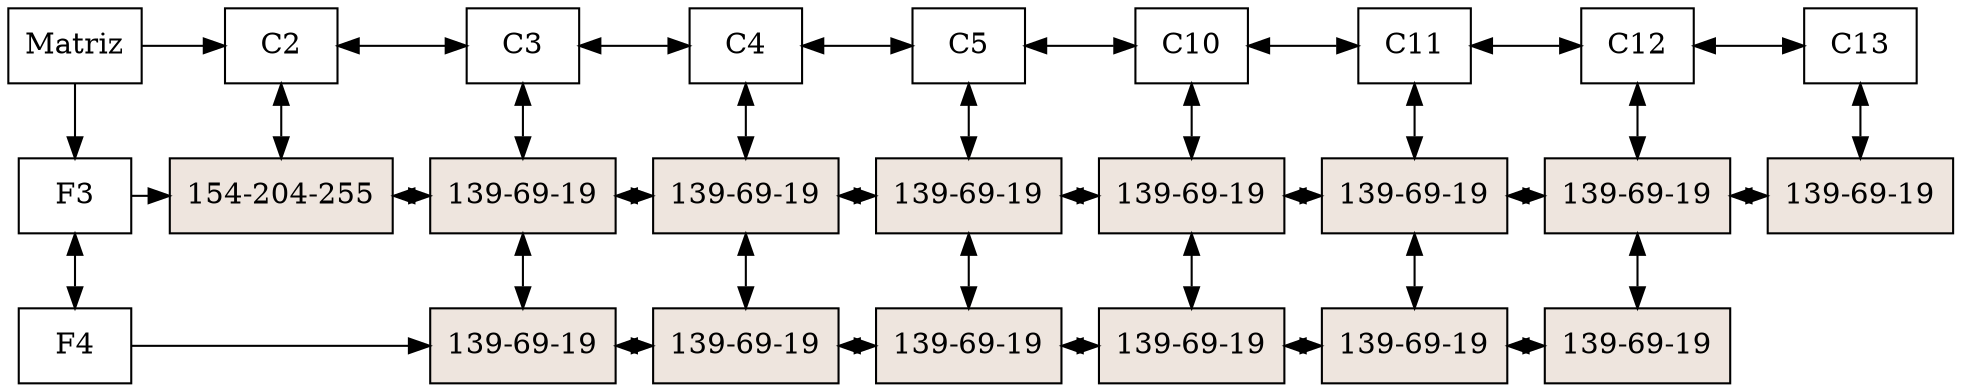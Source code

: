 digraph G{
node [shape = box] 
raiz[label="Matriz"  group=1];
9841784 [label="F3" group = 1]; 
9841848 [label="F4" group = 1]; 
9841784->9841848[dir=both];
9845128 [label="C2" group = 4]; 
9845064 [label="C3" group = 5]; 
9845352 [label="C4" group = 6]; 
9845192 [label="C5" group = 7]; 
9845608 [label="C10" group = 12]; 
9841880 [label="C11" group = 13]; 
9841816 [label="C12" group = 14]; 
9841752 [label="C13" group = 15]; 
9845128->9845064[dir=both];
9845064->9845352[dir=both];
9845352->9845192[dir=both];
9845192->9845608[dir=both];
9845608->9841880[dir=both];
9841880->9841816[dir=both];
9841816->9841752[dir=both];
raiz -> 9841784;
raiz -> 9845128;
{ rank  = same; raiz 9845128; 9845064; 9845352; 9845192; 9845608; 9841880; 9841816; 9841752; }
9826568 [style=filled,fillcolor=seashell2,label= "154-204-255" group = 4 ]; 
9825952 [style=filled,fillcolor=seashell2,label= "139-69-19" group = 5 ]; 
9827184 [style=filled,fillcolor=seashell2,label= "139-69-19" group = 5 ]; 
9826848 [style=filled,fillcolor=seashell2,label= "139-69-19" group = 6 ]; 
9826456 [style=filled,fillcolor=seashell2,label= "139-69-19" group = 6 ]; 
9825672 [style=filled,fillcolor=seashell2,label= "139-69-19" group = 7 ]; 
9825616 [style=filled,fillcolor=seashell2,label= "139-69-19" group = 7 ]; 
9825560 [style=filled,fillcolor=seashell2,label= "139-69-19" group = 12 ]; 
9825504 [style=filled,fillcolor=seashell2,label= "139-69-19" group = 12 ]; 
9825336 [style=filled,fillcolor=seashell2,label= "139-69-19" group = 13 ]; 
9825280 [style=filled,fillcolor=seashell2,label= "139-69-19" group = 13 ]; 
9824832 [style=filled,fillcolor=seashell2,label= "139-69-19" group = 14 ]; 
9824776 [style=filled,fillcolor=seashell2,label= "139-69-19" group = 14 ]; 
9825168 [style=filled,fillcolor=seashell2,label= "139-69-19" group = 15 ]; 
9841784->9826568;
9826568->9825952[dir=both];
9825952->9826848[dir=both];
9826848->9825672[dir=both];
9825672->9825560[dir=both];
9825560->9825336[dir=both];
9825336->9824832[dir=both];
9824832->9825168[dir=both];
{ rank = same; 9841784; 9826568; 9825952; 9826848; 9825672; 9825560; 9825336; 9824832; 9825168; }
9841848->9827184;
9827184->9826456[dir=both];
9826456->9825616[dir=both];
9825616->9825504[dir=both];
9825504->9825280[dir=both];
9825280->9824776[dir=both];
{ rank = same; 9841848; 9827184; 9826456; 9825616; 9825504; 9825280; 9824776; }
9845128->9826568[dir=both];
9845064->9825952[dir=both];
9825952->9827184[dir=both];
9845352->9826848[dir=both];
9826848->9826456[dir=both];
9845192->9825672[dir=both];
9825672->9825616[dir=both];
9845608->9825560[dir=both];
9825560->9825504[dir=both];
9841880->9825336[dir=both];
9825336->9825280[dir=both];
9841816->9824832[dir=both];
9824832->9824776[dir=both];
9841752->9825168[dir=both];
}
